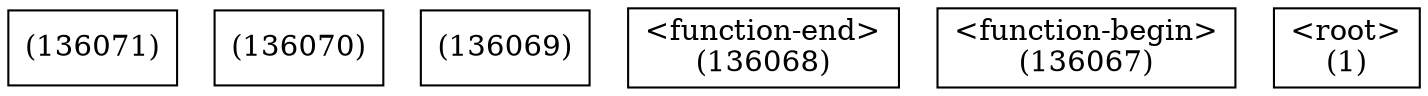 digraph graphname {
n136071 [shape=box,label="(136071)"];
n136070 [shape=box,label="(136070)"];
n136069 [shape=box,label="(136069)"];
n136068 [shape=box,label="<function-end>
(136068)"];
n136067 [shape=box,label="<function-begin>
(136067)"];
n1 [shape=box,label="<root>
(1)"];
}
